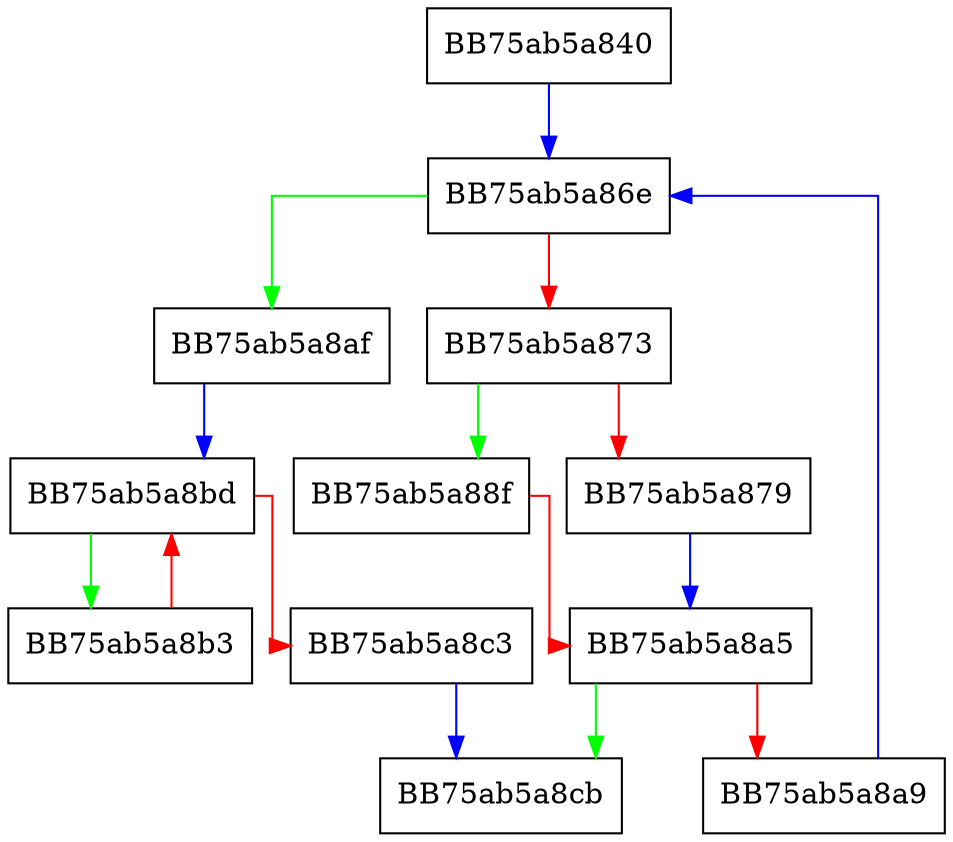 digraph vdbeMergeEngineInit {
  node [shape="box"];
  graph [splines=ortho];
  BB75ab5a840 -> BB75ab5a86e [color="blue"];
  BB75ab5a86e -> BB75ab5a8af [color="green"];
  BB75ab5a86e -> BB75ab5a873 [color="red"];
  BB75ab5a873 -> BB75ab5a88f [color="green"];
  BB75ab5a873 -> BB75ab5a879 [color="red"];
  BB75ab5a879 -> BB75ab5a8a5 [color="blue"];
  BB75ab5a88f -> BB75ab5a8a5 [color="red"];
  BB75ab5a8a5 -> BB75ab5a8cb [color="green"];
  BB75ab5a8a5 -> BB75ab5a8a9 [color="red"];
  BB75ab5a8a9 -> BB75ab5a86e [color="blue"];
  BB75ab5a8af -> BB75ab5a8bd [color="blue"];
  BB75ab5a8b3 -> BB75ab5a8bd [color="red"];
  BB75ab5a8bd -> BB75ab5a8b3 [color="green"];
  BB75ab5a8bd -> BB75ab5a8c3 [color="red"];
  BB75ab5a8c3 -> BB75ab5a8cb [color="blue"];
}